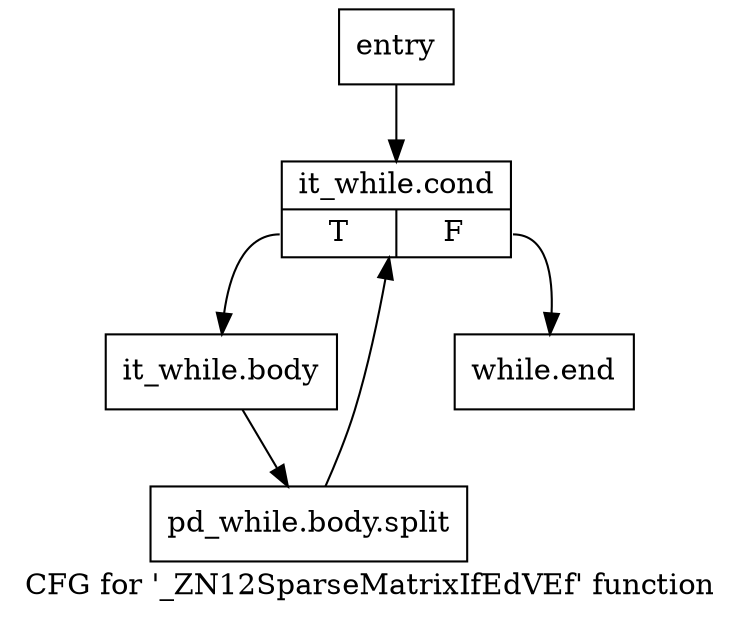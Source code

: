 digraph "CFG for '_ZN12SparseMatrixIfEdVEf' function" {
	label="CFG for '_ZN12SparseMatrixIfEdVEf' function";

	Node0x71d96a0 [shape=record,label="{entry}"];
	Node0x71d96a0 -> Node0x71d96f0;
	Node0x71d96f0 [shape=record,label="{it_while.cond|{<s0>T|<s1>F}}"];
	Node0x71d96f0:s0 -> Node0x71d9050;
	Node0x71d96f0:s1 -> Node0x71d90a0;
	Node0x71d9050 [shape=record,label="{it_while.body}"];
	Node0x71d9050 -> Node0xb1c28b0;
	Node0xb1c28b0 [shape=record,label="{pd_while.body.split}"];
	Node0xb1c28b0 -> Node0x71d96f0;
	Node0x71d90a0 [shape=record,label="{while.end}"];
}
